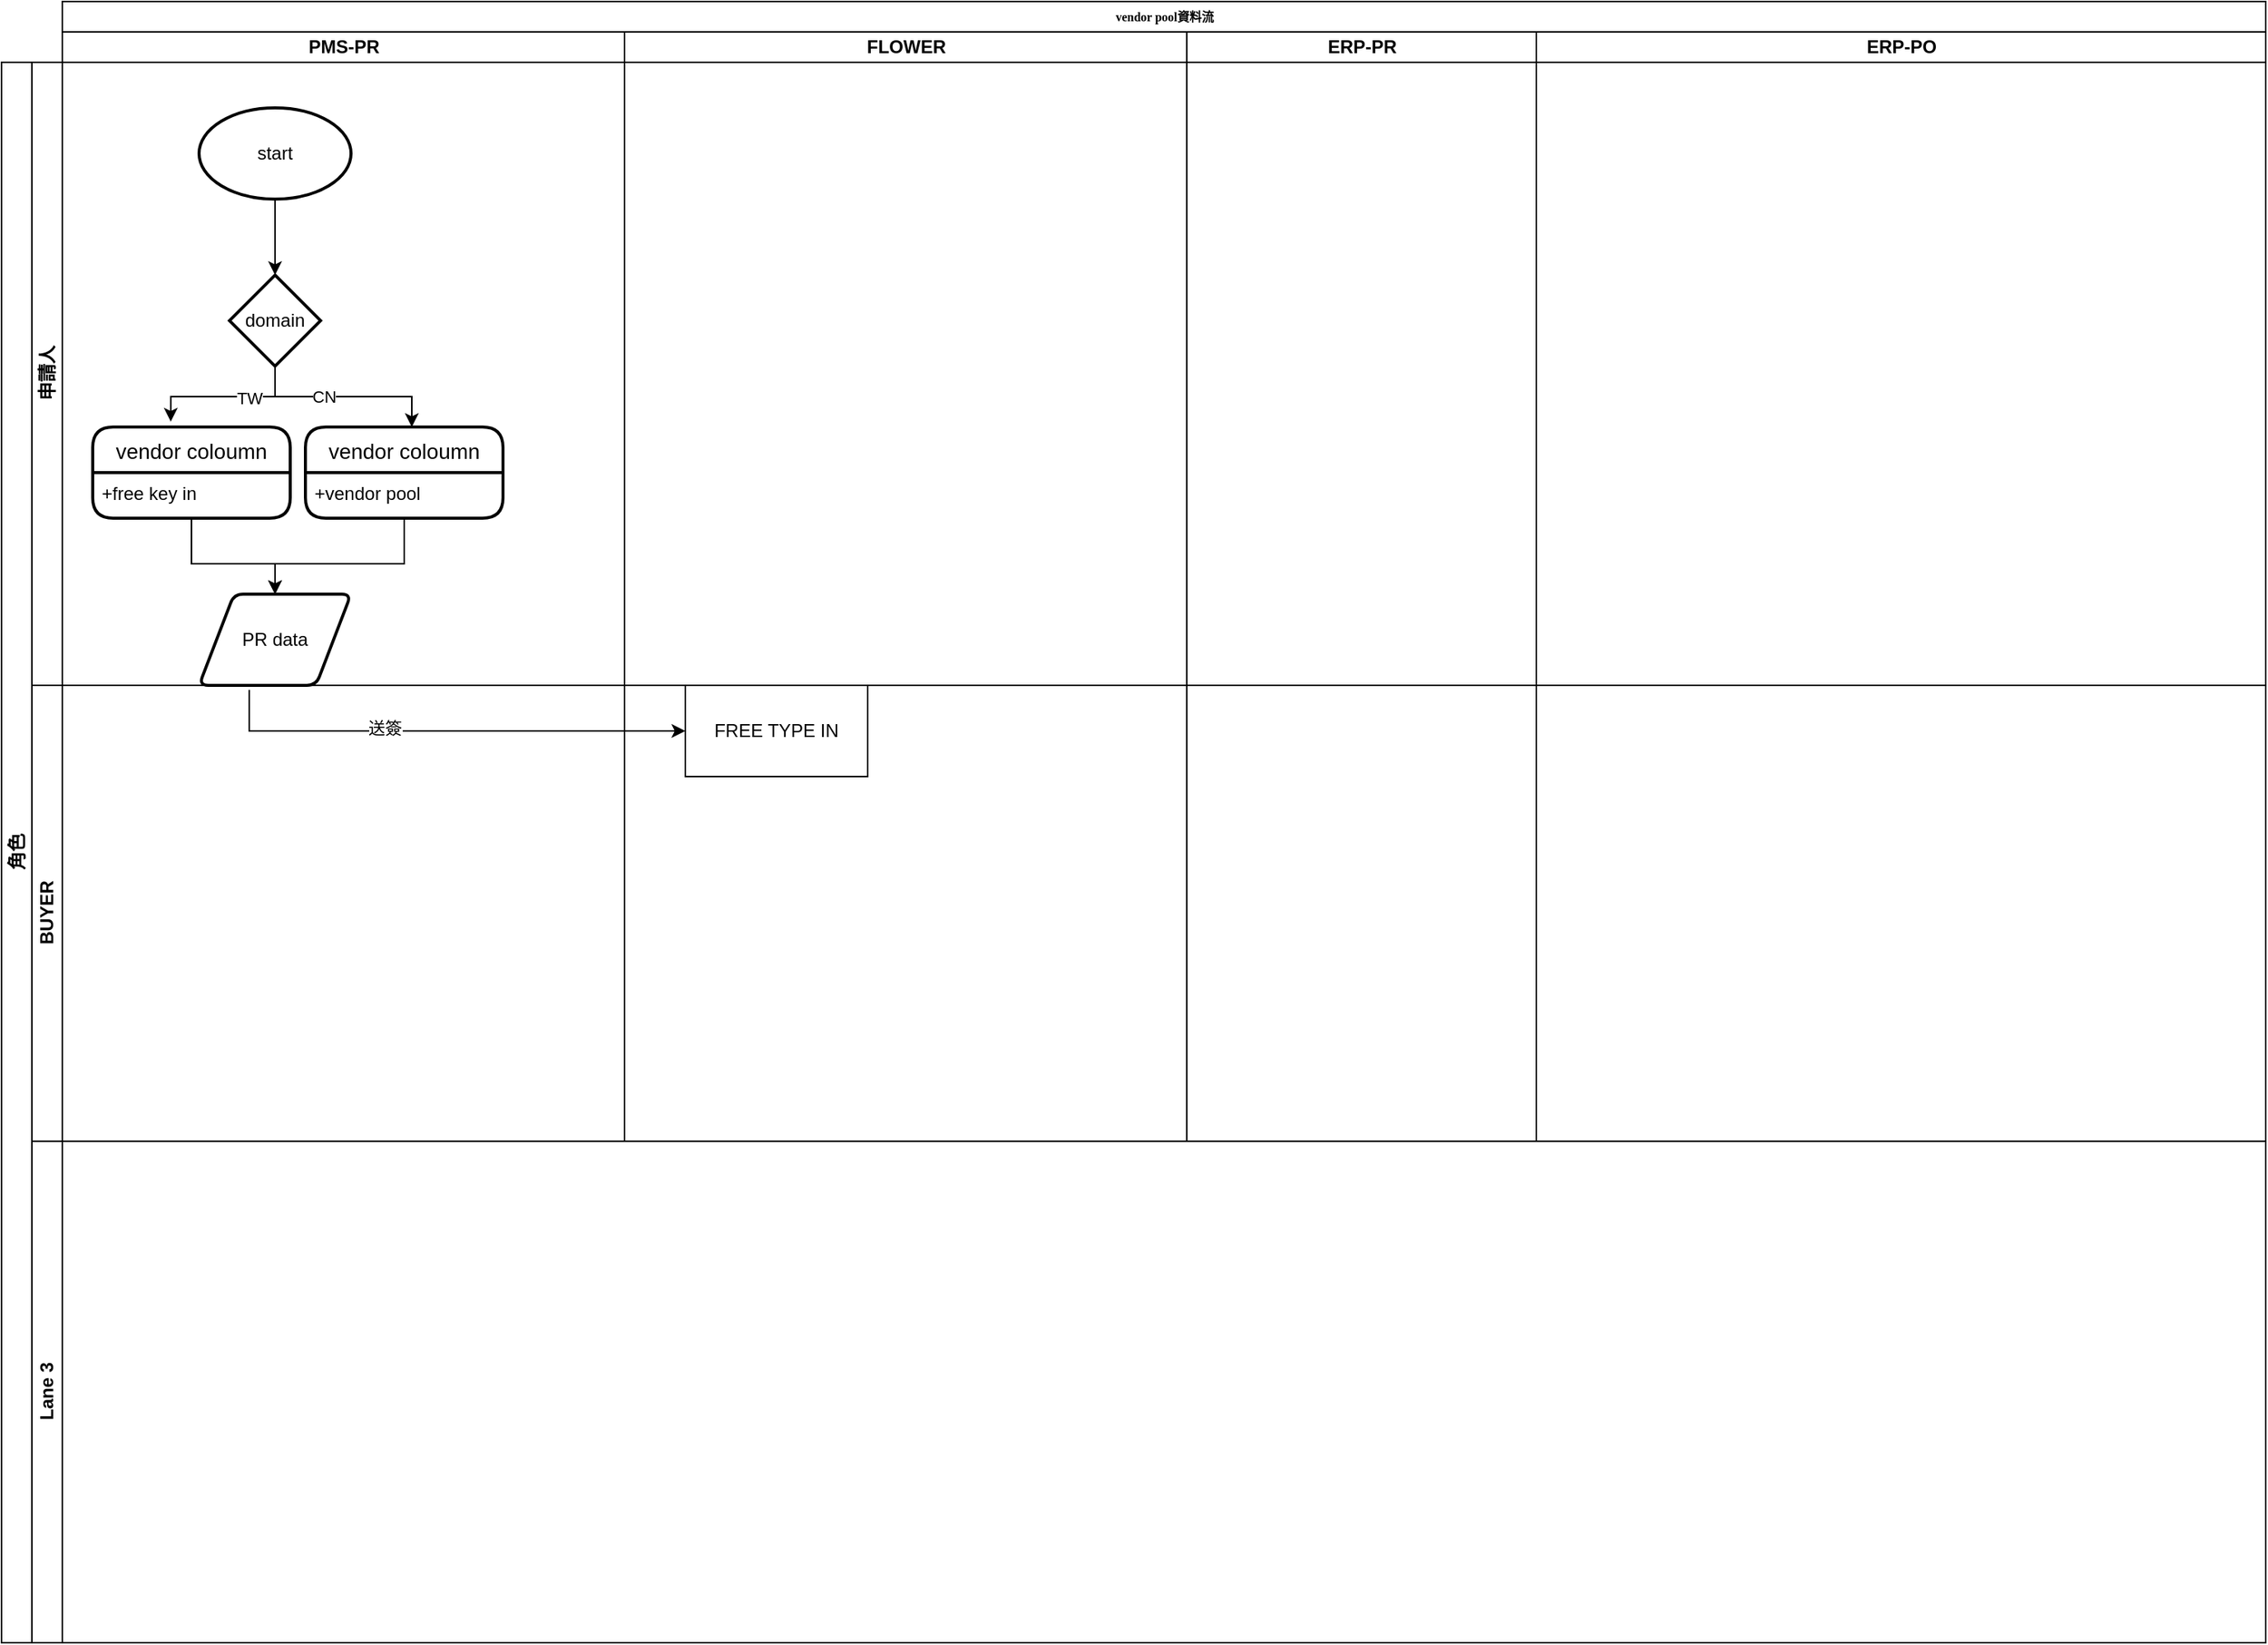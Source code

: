 <mxfile version="20.8.5" type="github">
  <diagram name="Page-1" id="74e2e168-ea6b-b213-b513-2b3c1d86103e">
    <mxGraphModel dx="989" dy="527" grid="1" gridSize="10" guides="1" tooltips="1" connect="1" arrows="1" fold="1" page="1" pageScale="1" pageWidth="1100" pageHeight="850" background="none" math="0" shadow="0">
      <root>
        <mxCell id="0" />
        <mxCell id="1" parent="0" />
        <mxCell id="77e6c97f196da883-1" value="vendor pool資料流" style="swimlane;html=1;childLayout=stackLayout;startSize=20;rounded=0;shadow=0;labelBackgroundColor=none;strokeWidth=1;fontFamily=Verdana;fontSize=8;align=center;" parent="1" vertex="1">
          <mxGeometry x="70" y="40" width="1450" height="750" as="geometry" />
        </mxCell>
        <mxCell id="77e6c97f196da883-2" value="PMS-PR" style="swimlane;html=1;startSize=20;" parent="77e6c97f196da883-1" vertex="1">
          <mxGeometry y="20" width="370" height="730" as="geometry" />
        </mxCell>
        <mxCell id="l3MCz5efM6AO9_rTB8cb-18" value="PR data" style="shape=parallelogram;html=1;strokeWidth=2;perimeter=parallelogramPerimeter;whiteSpace=wrap;rounded=1;arcSize=12;size=0.23;" vertex="1" parent="77e6c97f196da883-2">
          <mxGeometry x="90" y="370" width="100" height="60" as="geometry" />
        </mxCell>
        <mxCell id="l3MCz5efM6AO9_rTB8cb-34" value="" style="edgeStyle=orthogonalEdgeStyle;rounded=0;orthogonalLoop=1;jettySize=auto;html=1;" edge="1" parent="77e6c97f196da883-2" source="l3MCz5efM6AO9_rTB8cb-28" target="l3MCz5efM6AO9_rTB8cb-31">
          <mxGeometry relative="1" as="geometry" />
        </mxCell>
        <mxCell id="l3MCz5efM6AO9_rTB8cb-28" value="start" style="strokeWidth=2;html=1;shape=mxgraph.flowchart.start_1;whiteSpace=wrap;" vertex="1" parent="77e6c97f196da883-2">
          <mxGeometry x="90" y="50" width="100" height="60" as="geometry" />
        </mxCell>
        <mxCell id="l3MCz5efM6AO9_rTB8cb-31" value="domain" style="strokeWidth=2;html=1;shape=mxgraph.flowchart.decision;whiteSpace=wrap;" vertex="1" parent="77e6c97f196da883-2">
          <mxGeometry x="110" y="160" width="60" height="60" as="geometry" />
        </mxCell>
        <mxCell id="l3MCz5efM6AO9_rTB8cb-37" value="" style="endArrow=classic;html=1;rounded=0;exitX=0.5;exitY=1;exitDx=0;exitDy=0;exitPerimeter=0;" edge="1" parent="77e6c97f196da883-2" source="l3MCz5efM6AO9_rTB8cb-31">
          <mxGeometry width="50" height="50" relative="1" as="geometry">
            <mxPoint x="640" y="330" as="sourcePoint" />
            <mxPoint x="230" y="260" as="targetPoint" />
            <Array as="points">
              <mxPoint x="140" y="240" />
              <mxPoint x="230" y="240" />
            </Array>
          </mxGeometry>
        </mxCell>
        <mxCell id="l3MCz5efM6AO9_rTB8cb-38" value="CN" style="edgeLabel;html=1;align=center;verticalAlign=middle;resizable=0;points=[];" vertex="1" connectable="0" parent="l3MCz5efM6AO9_rTB8cb-37">
          <mxGeometry x="-0.2" relative="1" as="geometry">
            <mxPoint as="offset" />
          </mxGeometry>
        </mxCell>
        <mxCell id="77e6c97f196da883-3" value="FLOWER" style="swimlane;html=1;startSize=20;" parent="77e6c97f196da883-1" vertex="1">
          <mxGeometry x="370" y="20" width="370" height="730" as="geometry" />
        </mxCell>
        <mxCell id="77e6c97f196da883-4" value="ERP-PR" style="swimlane;html=1;startSize=20;" parent="77e6c97f196da883-1" vertex="1">
          <mxGeometry x="740" y="20" width="230" height="730" as="geometry" />
        </mxCell>
        <mxCell id="77e6c97f196da883-5" value="ERP-PO" style="swimlane;html=1;startSize=20;" parent="77e6c97f196da883-1" vertex="1">
          <mxGeometry x="970" y="20" width="480" height="730" as="geometry" />
        </mxCell>
        <mxCell id="l3MCz5efM6AO9_rTB8cb-53" value="角色" style="swimlane;childLayout=stackLayout;resizeParent=1;resizeParentMax=0;horizontal=0;startSize=20;horizontalStack=0;html=1;" vertex="1" parent="1">
          <mxGeometry x="30" y="80" width="1490" height="1040" as="geometry" />
        </mxCell>
        <mxCell id="l3MCz5efM6AO9_rTB8cb-54" value="申請人" style="swimlane;startSize=20;horizontal=0;html=1;" vertex="1" parent="l3MCz5efM6AO9_rTB8cb-53">
          <mxGeometry x="20" width="1470" height="410" as="geometry" />
        </mxCell>
        <mxCell id="l3MCz5efM6AO9_rTB8cb-59" value="vendor coloumn" style="swimlane;childLayout=stackLayout;horizontal=1;startSize=30;horizontalStack=0;rounded=1;fontSize=14;fontStyle=0;strokeWidth=2;resizeParent=0;resizeLast=1;shadow=0;dashed=0;align=center;" vertex="1" parent="l3MCz5efM6AO9_rTB8cb-54">
          <mxGeometry x="40" y="240" width="130" height="60" as="geometry" />
        </mxCell>
        <mxCell id="l3MCz5efM6AO9_rTB8cb-60" value="+free key in" style="align=left;strokeColor=none;fillColor=none;spacingLeft=4;fontSize=12;verticalAlign=top;resizable=0;rotatable=0;part=1;" vertex="1" parent="l3MCz5efM6AO9_rTB8cb-59">
          <mxGeometry y="30" width="130" height="30" as="geometry" />
        </mxCell>
        <mxCell id="l3MCz5efM6AO9_rTB8cb-62" value="vendor coloumn" style="swimlane;childLayout=stackLayout;horizontal=1;startSize=30;horizontalStack=0;rounded=1;fontSize=14;fontStyle=0;strokeWidth=2;resizeParent=0;resizeLast=1;shadow=0;dashed=0;align=center;" vertex="1" parent="l3MCz5efM6AO9_rTB8cb-54">
          <mxGeometry x="180" y="240" width="130" height="60" as="geometry">
            <mxRectangle x="180" y="240" width="140" height="30" as="alternateBounds" />
          </mxGeometry>
        </mxCell>
        <mxCell id="l3MCz5efM6AO9_rTB8cb-63" value="+vendor pool" style="align=left;strokeColor=none;fillColor=none;spacingLeft=4;fontSize=12;verticalAlign=top;resizable=0;rotatable=0;part=1;" vertex="1" parent="l3MCz5efM6AO9_rTB8cb-62">
          <mxGeometry y="30" width="130" height="30" as="geometry" />
        </mxCell>
        <mxCell id="l3MCz5efM6AO9_rTB8cb-55" value="BUYER" style="swimlane;startSize=20;horizontal=0;html=1;" vertex="1" parent="l3MCz5efM6AO9_rTB8cb-53">
          <mxGeometry x="20" y="410" width="1470" height="300" as="geometry" />
        </mxCell>
        <mxCell id="l3MCz5efM6AO9_rTB8cb-42" value="FREE TYPE IN" style="rounded=0;whiteSpace=wrap;html=1;direction=east;" vertex="1" parent="l3MCz5efM6AO9_rTB8cb-55">
          <mxGeometry x="430" width="120" height="60" as="geometry" />
        </mxCell>
        <mxCell id="l3MCz5efM6AO9_rTB8cb-56" value="Lane 3" style="swimlane;startSize=20;horizontal=0;html=1;" vertex="1" parent="l3MCz5efM6AO9_rTB8cb-53">
          <mxGeometry x="20" y="710" width="1470" height="330" as="geometry" />
        </mxCell>
        <mxCell id="l3MCz5efM6AO9_rTB8cb-21" value="" style="endArrow=classic;html=1;rounded=0;exitX=0.33;exitY=1.05;exitDx=0;exitDy=0;exitPerimeter=0;entryX=0;entryY=0.5;entryDx=0;entryDy=0;" edge="1" parent="1" source="l3MCz5efM6AO9_rTB8cb-18" target="l3MCz5efM6AO9_rTB8cb-42">
          <mxGeometry width="50" height="50" relative="1" as="geometry">
            <mxPoint x="710" y="290" as="sourcePoint" />
            <mxPoint x="460" y="518" as="targetPoint" />
            <Array as="points">
              <mxPoint x="193" y="520" />
            </Array>
          </mxGeometry>
        </mxCell>
        <mxCell id="l3MCz5efM6AO9_rTB8cb-40" value="送簽" style="edgeLabel;html=1;align=center;verticalAlign=middle;resizable=0;points=[];" vertex="1" connectable="0" parent="l3MCz5efM6AO9_rTB8cb-21">
          <mxGeometry x="-0.27" y="2" relative="1" as="geometry">
            <mxPoint x="1" as="offset" />
          </mxGeometry>
        </mxCell>
        <mxCell id="l3MCz5efM6AO9_rTB8cb-36" value="" style="edgeStyle=orthogonalEdgeStyle;rounded=0;orthogonalLoop=1;jettySize=auto;html=1;entryX=0.395;entryY=-0.059;entryDx=0;entryDy=0;entryPerimeter=0;" edge="1" parent="1" source="l3MCz5efM6AO9_rTB8cb-31" target="l3MCz5efM6AO9_rTB8cb-59">
          <mxGeometry relative="1" as="geometry">
            <mxPoint x="140.034" y="320.0" as="targetPoint" />
          </mxGeometry>
        </mxCell>
        <mxCell id="l3MCz5efM6AO9_rTB8cb-39" value="TW" style="edgeLabel;html=1;align=center;verticalAlign=middle;resizable=0;points=[];" vertex="1" connectable="0" parent="l3MCz5efM6AO9_rTB8cb-36">
          <mxGeometry x="-0.291" y="1" relative="1" as="geometry">
            <mxPoint as="offset" />
          </mxGeometry>
        </mxCell>
        <mxCell id="l3MCz5efM6AO9_rTB8cb-20" value="" style="endArrow=classic;html=1;rounded=0;entryX=0.5;entryY=0;entryDx=0;entryDy=0;exitX=0.5;exitY=1;exitDx=0;exitDy=0;" edge="1" parent="1" source="l3MCz5efM6AO9_rTB8cb-63" target="l3MCz5efM6AO9_rTB8cb-18">
          <mxGeometry width="50" height="50" relative="1" as="geometry">
            <mxPoint x="320" y="400" as="sourcePoint" />
            <mxPoint x="760" y="240" as="targetPoint" />
            <Array as="points">
              <mxPoint x="295" y="410" />
              <mxPoint x="210" y="410" />
            </Array>
          </mxGeometry>
        </mxCell>
        <mxCell id="l3MCz5efM6AO9_rTB8cb-19" value="" style="endArrow=classic;html=1;rounded=0;entryX=0.5;entryY=0;entryDx=0;entryDy=0;exitX=0.5;exitY=1;exitDx=0;exitDy=0;" edge="1" parent="1" source="l3MCz5efM6AO9_rTB8cb-60" target="l3MCz5efM6AO9_rTB8cb-18">
          <mxGeometry width="50" height="50" relative="1" as="geometry">
            <mxPoint x="130" y="420" as="sourcePoint" />
            <mxPoint x="760" y="240" as="targetPoint" />
            <Array as="points">
              <mxPoint x="155" y="410" />
              <mxPoint x="210" y="410" />
            </Array>
          </mxGeometry>
        </mxCell>
      </root>
    </mxGraphModel>
  </diagram>
</mxfile>
